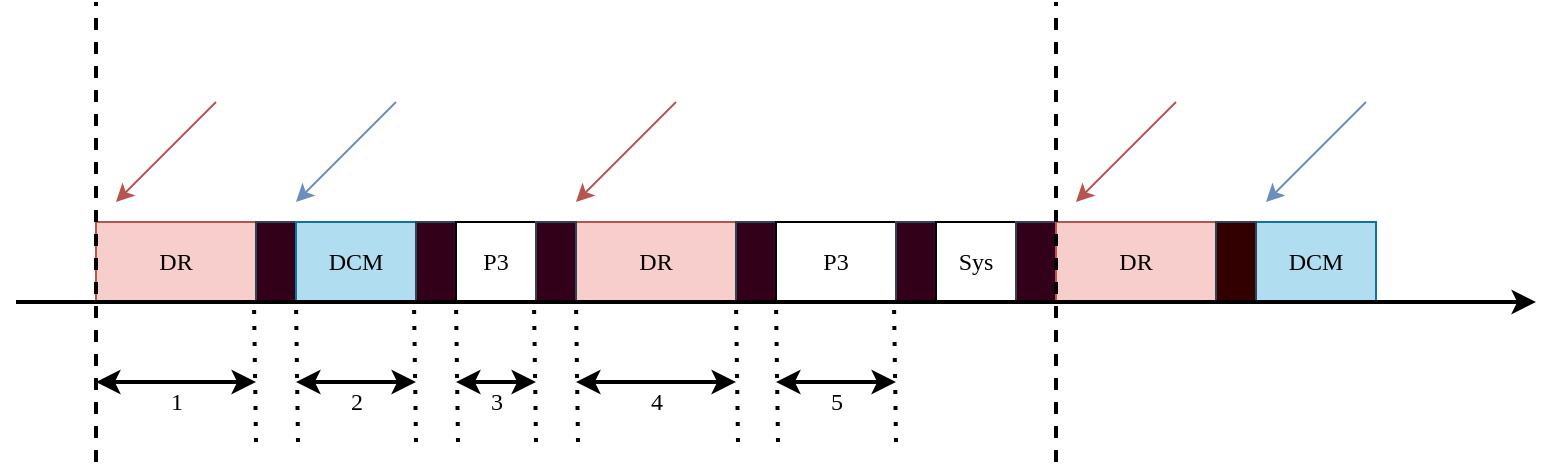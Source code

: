 <mxfile version="15.9.4" type="device"><diagram id="FSR8UsHMe_0lJheU-OKG" name="第 1 页"><mxGraphModel dx="1422" dy="762" grid="1" gridSize="10" guides="1" tooltips="1" connect="1" arrows="1" fold="1" page="1" pageScale="1" pageWidth="850" pageHeight="1100" math="0" shadow="0"><root><mxCell id="0"/><mxCell id="1" parent="0"/><mxCell id="6dQ6HEwxjGOyW9Z3ChvN-2" value="&lt;font face=&quot;Georgia&quot;&gt;DR&lt;/font&gt;" style="rounded=0;whiteSpace=wrap;html=1;fillColor=#f8cecc;strokeColor=#b85450;" vertex="1" parent="1"><mxGeometry x="80" y="200" width="80" height="40" as="geometry"/></mxCell><mxCell id="6dQ6HEwxjGOyW9Z3ChvN-4" value="" style="rounded=0;whiteSpace=wrap;html=1;fontFamily=Georgia;fillColor=#33001A;strokeColor=#314354;fontColor=#ffffff;" vertex="1" parent="1"><mxGeometry x="160" y="200" width="20" height="40" as="geometry"/></mxCell><mxCell id="6dQ6HEwxjGOyW9Z3ChvN-5" value="&lt;font face=&quot;Georgia&quot;&gt;DCM&lt;/font&gt;" style="rounded=0;whiteSpace=wrap;html=1;fillColor=#b1ddf0;strokeColor=#10739e;" vertex="1" parent="1"><mxGeometry x="180" y="200" width="60" height="40" as="geometry"/></mxCell><mxCell id="6dQ6HEwxjGOyW9Z3ChvN-7" value="&lt;font face=&quot;Georgia&quot;&gt;DR&lt;/font&gt;" style="rounded=0;whiteSpace=wrap;html=1;fillColor=#f8cecc;strokeColor=#b85450;" vertex="1" parent="1"><mxGeometry x="320" y="200" width="80" height="40" as="geometry"/></mxCell><mxCell id="6dQ6HEwxjGOyW9Z3ChvN-8" value="" style="rounded=0;whiteSpace=wrap;html=1;fontFamily=Georgia;fillColor=#33001A;strokeColor=#314354;fontColor=#ffffff;" vertex="1" parent="1"><mxGeometry x="240" y="200" width="20" height="40" as="geometry"/></mxCell><mxCell id="6dQ6HEwxjGOyW9Z3ChvN-10" value="&lt;font face=&quot;Georgia&quot;&gt;P3&lt;/font&gt;" style="rounded=0;whiteSpace=wrap;html=1;" vertex="1" parent="1"><mxGeometry x="260" y="200" width="40" height="40" as="geometry"/></mxCell><mxCell id="6dQ6HEwxjGOyW9Z3ChvN-11" value="" style="rounded=0;whiteSpace=wrap;html=1;fontFamily=Georgia;fillColor=#33001A;strokeColor=#314354;fontColor=#ffffff;" vertex="1" parent="1"><mxGeometry x="300" y="200" width="20" height="40" as="geometry"/></mxCell><mxCell id="6dQ6HEwxjGOyW9Z3ChvN-12" value="" style="rounded=0;whiteSpace=wrap;html=1;fontFamily=Georgia;fillColor=#33001A;strokeColor=#314354;fontColor=#ffffff;" vertex="1" parent="1"><mxGeometry x="400" y="200" width="20" height="40" as="geometry"/></mxCell><mxCell id="6dQ6HEwxjGOyW9Z3ChvN-17" value="&lt;font face=&quot;Georgia&quot;&gt;P3&lt;/font&gt;" style="rounded=0;whiteSpace=wrap;html=1;" vertex="1" parent="1"><mxGeometry x="420" y="200" width="60" height="40" as="geometry"/></mxCell><mxCell id="6dQ6HEwxjGOyW9Z3ChvN-20" value="" style="rounded=0;whiteSpace=wrap;html=1;fontFamily=Georgia;fillColor=#33001A;strokeColor=#314354;fontColor=#ffffff;" vertex="1" parent="1"><mxGeometry x="480" y="200" width="20" height="40" as="geometry"/></mxCell><mxCell id="6dQ6HEwxjGOyW9Z3ChvN-21" value="&lt;font face=&quot;Georgia&quot;&gt;Sys&lt;/font&gt;" style="rounded=0;whiteSpace=wrap;html=1;" vertex="1" parent="1"><mxGeometry x="500" y="200" width="40" height="40" as="geometry"/></mxCell><mxCell id="6dQ6HEwxjGOyW9Z3ChvN-24" value="" style="rounded=0;whiteSpace=wrap;html=1;fontFamily=Georgia;fillColor=#33001A;strokeColor=#314354;fontColor=#ffffff;" vertex="1" parent="1"><mxGeometry x="540" y="200" width="20" height="40" as="geometry"/></mxCell><mxCell id="6dQ6HEwxjGOyW9Z3ChvN-25" value="&lt;font face=&quot;Georgia&quot;&gt;DR&lt;/font&gt;" style="rounded=0;whiteSpace=wrap;html=1;fillColor=#f8cecc;strokeColor=#b85450;" vertex="1" parent="1"><mxGeometry x="560" y="200" width="80" height="40" as="geometry"/></mxCell><mxCell id="6dQ6HEwxjGOyW9Z3ChvN-27" value="" style="endArrow=none;html=1;rounded=0;fontFamily=Georgia;strokeWidth=2;dashed=1;" edge="1" parent="1"><mxGeometry width="50" height="50" relative="1" as="geometry"><mxPoint x="80" y="320" as="sourcePoint"/><mxPoint x="80" y="90" as="targetPoint"/></mxGeometry></mxCell><mxCell id="6dQ6HEwxjGOyW9Z3ChvN-28" value="" style="endArrow=none;html=1;rounded=0;fontFamily=Georgia;strokeWidth=2;dashed=1;" edge="1" parent="1"><mxGeometry width="50" height="50" relative="1" as="geometry"><mxPoint x="560" y="320" as="sourcePoint"/><mxPoint x="560" y="90" as="targetPoint"/></mxGeometry></mxCell><mxCell id="6dQ6HEwxjGOyW9Z3ChvN-29" value="&lt;font face=&quot;Georgia&quot;&gt;DCM&lt;/font&gt;" style="rounded=0;whiteSpace=wrap;html=1;fillColor=#b1ddf0;strokeColor=#10739e;" vertex="1" parent="1"><mxGeometry x="660" y="200" width="60" height="40" as="geometry"/></mxCell><mxCell id="6dQ6HEwxjGOyW9Z3ChvN-30" value="" style="rounded=0;whiteSpace=wrap;html=1;fontFamily=Georgia;fillColor=#330000;strokeColor=#314354;fontColor=#ffffff;" vertex="1" parent="1"><mxGeometry x="640" y="200" width="20" height="40" as="geometry"/></mxCell><mxCell id="6dQ6HEwxjGOyW9Z3ChvN-31" value="" style="endArrow=none;html=1;rounded=0;fontFamily=Georgia;startArrow=classic;startFill=1;endFill=0;fillColor=#f8cecc;strokeColor=#b85450;" edge="1" parent="1"><mxGeometry width="50" height="50" relative="1" as="geometry"><mxPoint x="90" y="190" as="sourcePoint"/><mxPoint x="140" y="140" as="targetPoint"/></mxGeometry></mxCell><mxCell id="6dQ6HEwxjGOyW9Z3ChvN-32" value="" style="endArrow=none;html=1;rounded=0;fontFamily=Georgia;startArrow=classic;startFill=1;endFill=0;fillColor=#f8cecc;strokeColor=#b85450;" edge="1" parent="1"><mxGeometry width="50" height="50" relative="1" as="geometry"><mxPoint x="320" y="190" as="sourcePoint"/><mxPoint x="370" y="140" as="targetPoint"/></mxGeometry></mxCell><mxCell id="6dQ6HEwxjGOyW9Z3ChvN-33" value="" style="endArrow=none;html=1;rounded=0;fontFamily=Georgia;startArrow=classic;startFill=1;endFill=0;fillColor=#f8cecc;strokeColor=#b85450;" edge="1" parent="1"><mxGeometry width="50" height="50" relative="1" as="geometry"><mxPoint x="570" y="190" as="sourcePoint"/><mxPoint x="620" y="140" as="targetPoint"/></mxGeometry></mxCell><mxCell id="6dQ6HEwxjGOyW9Z3ChvN-34" value="" style="endArrow=none;html=1;rounded=0;fontFamily=Georgia;startArrow=classic;startFill=1;endFill=0;fillColor=#dae8fc;strokeColor=#6c8ebf;" edge="1" parent="1"><mxGeometry width="50" height="50" relative="1" as="geometry"><mxPoint x="180" y="190" as="sourcePoint"/><mxPoint x="230" y="140" as="targetPoint"/></mxGeometry></mxCell><mxCell id="6dQ6HEwxjGOyW9Z3ChvN-35" value="" style="endArrow=none;html=1;rounded=0;fontFamily=Georgia;startArrow=classic;startFill=1;endFill=0;fillColor=#dae8fc;strokeColor=#6c8ebf;" edge="1" parent="1"><mxGeometry width="50" height="50" relative="1" as="geometry"><mxPoint x="665" y="190" as="sourcePoint"/><mxPoint x="715" y="140" as="targetPoint"/></mxGeometry></mxCell><mxCell id="6dQ6HEwxjGOyW9Z3ChvN-1" value="" style="endArrow=classic;html=1;rounded=0;strokeWidth=2;" edge="1" parent="1"><mxGeometry width="50" height="50" relative="1" as="geometry"><mxPoint x="40" y="240" as="sourcePoint"/><mxPoint x="800" y="240" as="targetPoint"/></mxGeometry></mxCell><mxCell id="6dQ6HEwxjGOyW9Z3ChvN-37" value="" style="endArrow=classic;startArrow=classic;html=1;rounded=0;fontFamily=Georgia;strokeWidth=2;" edge="1" parent="1"><mxGeometry width="50" height="50" relative="1" as="geometry"><mxPoint x="80" y="280" as="sourcePoint"/><mxPoint x="160" y="280" as="targetPoint"/></mxGeometry></mxCell><mxCell id="6dQ6HEwxjGOyW9Z3ChvN-38" value="" style="endArrow=classic;startArrow=classic;html=1;rounded=0;fontFamily=Georgia;strokeWidth=2;" edge="1" parent="1"><mxGeometry width="50" height="50" relative="1" as="geometry"><mxPoint x="180" y="280" as="sourcePoint"/><mxPoint x="240" y="280" as="targetPoint"/></mxGeometry></mxCell><mxCell id="6dQ6HEwxjGOyW9Z3ChvN-39" value="" style="endArrow=classic;startArrow=classic;html=1;rounded=0;fontFamily=Georgia;strokeWidth=2;" edge="1" parent="1"><mxGeometry width="50" height="50" relative="1" as="geometry"><mxPoint x="260" y="280" as="sourcePoint"/><mxPoint x="300" y="280" as="targetPoint"/></mxGeometry></mxCell><mxCell id="6dQ6HEwxjGOyW9Z3ChvN-40" value="" style="endArrow=none;dashed=1;html=1;dashPattern=1 3;strokeWidth=2;rounded=0;fontFamily=Georgia;" edge="1" parent="1"><mxGeometry width="50" height="50" relative="1" as="geometry"><mxPoint x="160" y="310" as="sourcePoint"/><mxPoint x="159" y="240" as="targetPoint"/></mxGeometry></mxCell><mxCell id="6dQ6HEwxjGOyW9Z3ChvN-41" value="" style="endArrow=none;dashed=1;html=1;dashPattern=1 3;strokeWidth=2;rounded=0;fontFamily=Georgia;" edge="1" parent="1"><mxGeometry width="50" height="50" relative="1" as="geometry"><mxPoint x="181" y="310" as="sourcePoint"/><mxPoint x="180" y="240" as="targetPoint"/></mxGeometry></mxCell><mxCell id="6dQ6HEwxjGOyW9Z3ChvN-42" value="" style="endArrow=none;dashed=1;html=1;dashPattern=1 3;strokeWidth=2;rounded=0;fontFamily=Georgia;" edge="1" parent="1"><mxGeometry width="50" height="50" relative="1" as="geometry"><mxPoint x="240" y="310" as="sourcePoint"/><mxPoint x="239" y="240" as="targetPoint"/></mxGeometry></mxCell><mxCell id="6dQ6HEwxjGOyW9Z3ChvN-43" value="" style="endArrow=none;dashed=1;html=1;dashPattern=1 3;strokeWidth=2;rounded=0;fontFamily=Georgia;" edge="1" parent="1"><mxGeometry width="50" height="50" relative="1" as="geometry"><mxPoint x="261" y="310" as="sourcePoint"/><mxPoint x="260" y="240" as="targetPoint"/></mxGeometry></mxCell><mxCell id="6dQ6HEwxjGOyW9Z3ChvN-44" value="" style="endArrow=none;dashed=1;html=1;dashPattern=1 3;strokeWidth=2;rounded=0;fontFamily=Georgia;" edge="1" parent="1"><mxGeometry width="50" height="50" relative="1" as="geometry"><mxPoint x="300" y="310" as="sourcePoint"/><mxPoint x="299" y="240" as="targetPoint"/></mxGeometry></mxCell><mxCell id="6dQ6HEwxjGOyW9Z3ChvN-45" value="" style="endArrow=none;dashed=1;html=1;dashPattern=1 3;strokeWidth=2;rounded=0;fontFamily=Georgia;" edge="1" parent="1"><mxGeometry width="50" height="50" relative="1" as="geometry"><mxPoint x="321" y="310" as="sourcePoint"/><mxPoint x="320" y="240" as="targetPoint"/></mxGeometry></mxCell><mxCell id="6dQ6HEwxjGOyW9Z3ChvN-46" value="" style="endArrow=none;dashed=1;html=1;dashPattern=1 3;strokeWidth=2;rounded=0;fontFamily=Georgia;" edge="1" parent="1"><mxGeometry width="50" height="50" relative="1" as="geometry"><mxPoint x="401" y="310" as="sourcePoint"/><mxPoint x="400" y="240" as="targetPoint"/></mxGeometry></mxCell><mxCell id="6dQ6HEwxjGOyW9Z3ChvN-47" value="" style="endArrow=none;dashed=1;html=1;dashPattern=1 3;strokeWidth=2;rounded=0;fontFamily=Georgia;" edge="1" parent="1"><mxGeometry width="50" height="50" relative="1" as="geometry"><mxPoint x="421" y="310" as="sourcePoint"/><mxPoint x="420" y="240" as="targetPoint"/></mxGeometry></mxCell><mxCell id="6dQ6HEwxjGOyW9Z3ChvN-48" value="" style="endArrow=none;dashed=1;html=1;dashPattern=1 3;strokeWidth=2;rounded=0;fontFamily=Georgia;" edge="1" parent="1"><mxGeometry width="50" height="50" relative="1" as="geometry"><mxPoint x="480" y="310" as="sourcePoint"/><mxPoint x="479" y="240" as="targetPoint"/></mxGeometry></mxCell><mxCell id="6dQ6HEwxjGOyW9Z3ChvN-51" value="" style="endArrow=classic;startArrow=classic;html=1;rounded=0;fontFamily=Georgia;strokeWidth=2;" edge="1" parent="1"><mxGeometry width="50" height="50" relative="1" as="geometry"><mxPoint x="320" y="280" as="sourcePoint"/><mxPoint x="400" y="280" as="targetPoint"/></mxGeometry></mxCell><mxCell id="6dQ6HEwxjGOyW9Z3ChvN-52" value="" style="endArrow=classic;startArrow=classic;html=1;rounded=0;fontFamily=Georgia;strokeWidth=2;" edge="1" parent="1"><mxGeometry width="50" height="50" relative="1" as="geometry"><mxPoint x="420" y="280" as="sourcePoint"/><mxPoint x="480" y="280" as="targetPoint"/></mxGeometry></mxCell><mxCell id="6dQ6HEwxjGOyW9Z3ChvN-54" value="1" style="text;html=1;align=center;verticalAlign=middle;resizable=0;points=[];autosize=1;strokeColor=none;fillColor=none;fontFamily=Georgia;" vertex="1" parent="1"><mxGeometry x="110" y="280" width="20" height="20" as="geometry"/></mxCell><mxCell id="6dQ6HEwxjGOyW9Z3ChvN-55" value="2" style="text;html=1;align=center;verticalAlign=middle;resizable=0;points=[];autosize=1;strokeColor=none;fillColor=none;fontFamily=Georgia;" vertex="1" parent="1"><mxGeometry x="200" y="280" width="20" height="20" as="geometry"/></mxCell><mxCell id="6dQ6HEwxjGOyW9Z3ChvN-57" value="3" style="text;html=1;align=center;verticalAlign=middle;resizable=0;points=[];autosize=1;strokeColor=none;fillColor=none;fontFamily=Georgia;" vertex="1" parent="1"><mxGeometry x="270" y="280" width="20" height="20" as="geometry"/></mxCell><mxCell id="6dQ6HEwxjGOyW9Z3ChvN-59" value="4" style="text;html=1;align=center;verticalAlign=middle;resizable=0;points=[];autosize=1;strokeColor=none;fillColor=none;fontFamily=Georgia;" vertex="1" parent="1"><mxGeometry x="350" y="280" width="20" height="20" as="geometry"/></mxCell><mxCell id="6dQ6HEwxjGOyW9Z3ChvN-60" value="5" style="text;html=1;align=center;verticalAlign=middle;resizable=0;points=[];autosize=1;strokeColor=none;fillColor=none;fontFamily=Georgia;" vertex="1" parent="1"><mxGeometry x="440" y="280" width="20" height="20" as="geometry"/></mxCell></root></mxGraphModel></diagram></mxfile>